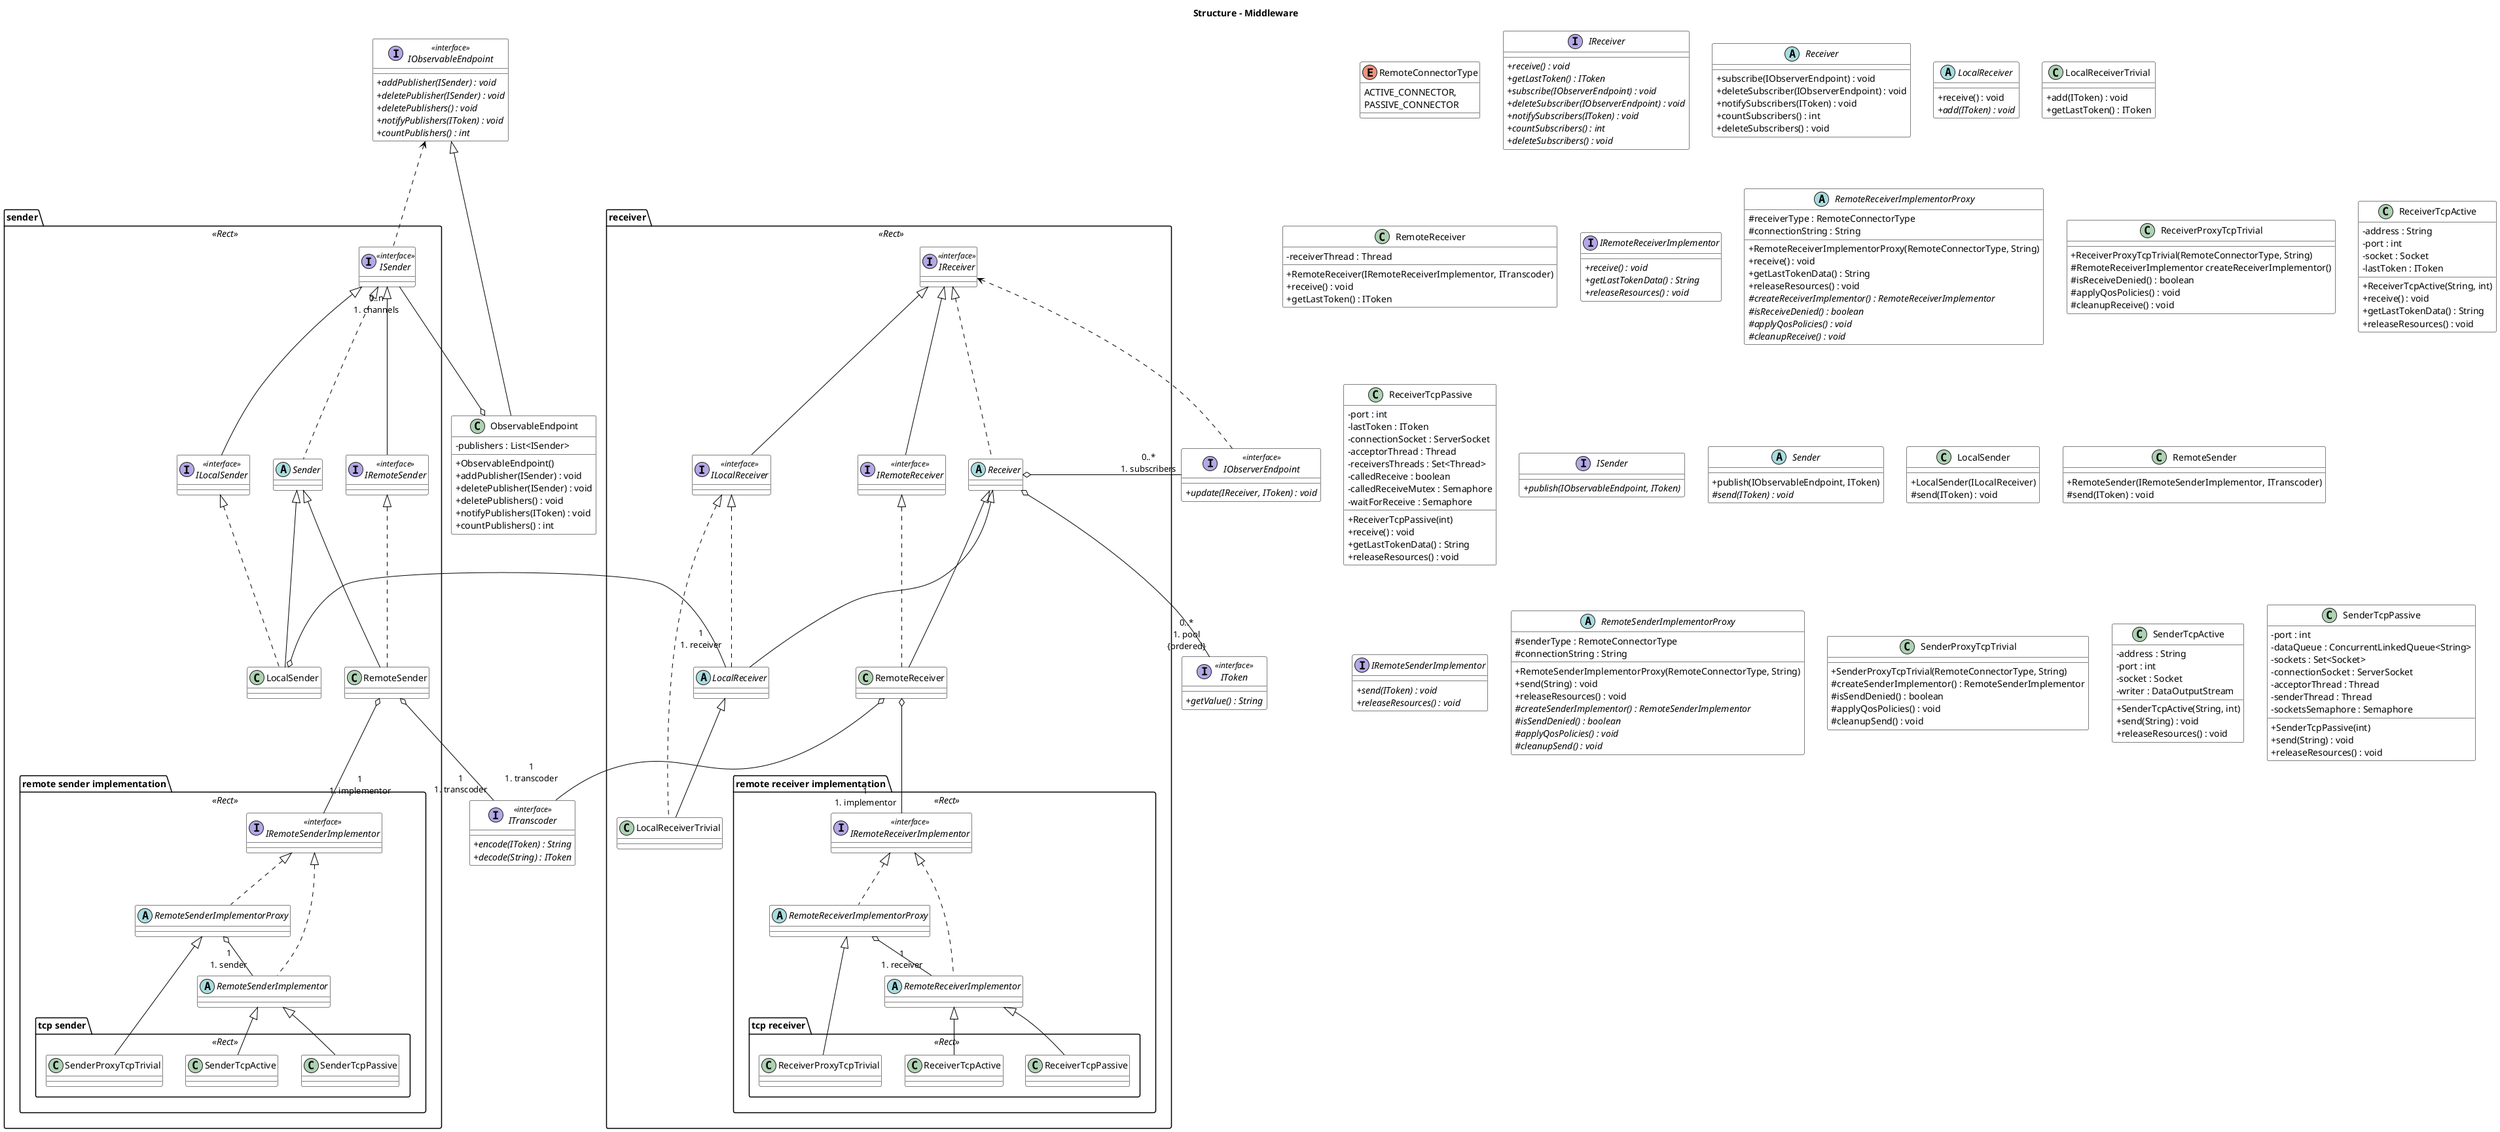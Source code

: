 @startuml


page 2x1

skinparam classAttributeIconSize 0
skinparam class {
  BackgroundColor white
  ArrowColor black
  BorderColor black
}
skinparam stereotypeIBackgroundColor 8FBF83
skinparam stereotypeCBackgroundColor 5EB8C0
skinparam stereotypeABackgroundColor F4F39C

title Structure - Middleware


interface IObservableEndpoint << interface >>
class ObservableEndpoint
interface IObserverEndpoint << interface >>
interface IToken << interface >>
interface ITranscoder << interface >>
enum RemoteConnectorType

IObservableEndpoint <|-- ObservableEndpoint

package receiver <<Rect>> {
  interface IReceiver << interface >>
  interface ILocalReceiver << interface >>
  interface IRemoteReceiver << interface >>
  abstract class Receiver
  abstract class LocalReceiver
  class LocalReceiverTrivial
  class RemoteReceiver

  IReceiver <|-- ILocalReceiver
  IReceiver <|-- IRemoteReceiver
  IReceiver <.. IObserverEndpoint
  IReceiver <|.. Receiver
  ILocalReceiver <|.. LocalReceiver
  ILocalReceiver <|.. LocalReceiverTrivial
  IRemoteReceiver <|.. RemoteReceiver
  Receiver <|-- LocalReceiver
  LocalReceiver <|-- LocalReceiverTrivial
  Receiver <|-- RemoteReceiver
  Receiver o-- "0..*\n# pool\n{ordered}" IToken
  IObserverEndpoint "0..*\n# subscribers" --o Receiver
  RemoteReceiver o-- "1\n# transcoder\n" ITranscoder

  package "remote receiver implementation" <<Rect>> {
    interface IRemoteReceiverImplementor << interface >>
    abstract class RemoteReceiverImplementorProxy
    abstract class RemoteReceiverImplementor

    RemoteReceiver o-- "1\n# implementor" IRemoteReceiverImplementor
    IRemoteReceiverImplementor <|.. RemoteReceiverImplementorProxy
    IRemoteReceiverImplementor <|.. RemoteReceiverImplementor
    RemoteReceiverImplementorProxy o-- "1\n# receiver" RemoteReceiverImplementor

    package "tcp receiver" <<Rect>> {
      class ReceiverProxyTcpTrivial
      class ReceiverTcpActive
      class ReceiverTcpPassive

      RemoteReceiverImplementorProxy <|-- ReceiverProxyTcpTrivial
      RemoteReceiverImplementor <|-- ReceiverTcpActive
      RemoteReceiverImplementor <|-- ReceiverTcpPassive
    }
  }
}

package sender <<Rect>> {
  interface ISender << interface >>
  interface ILocalSender << interface >>
  interface IRemoteSender << interface >>
  abstract class Sender
  class LocalSender
  class RemoteSender

  ISender <|-- ILocalSender
  ISender <|-- IRemoteSender
  IObservableEndpoint <.. ISender
  ISender "0..n\n# channels" --o ObservableEndpoint
  ISender <|.. Sender
  ILocalSender <|.. LocalSender
  IRemoteSender <|.. RemoteSender
  Sender <|-- RemoteSender
  Sender <|-- LocalSender
  LocalSender o-left- "1\n# receiver\n" LocalReceiver
  RemoteSender o-- "1\n# transcoder" ITranscoder

  package "remote sender implementation" <<Rect>> {
    interface IRemoteSenderImplementor << interface >>
    abstract class RemoteSenderImplementorProxy
    abstract class RemoteSenderImplementor

    RemoteSender o-- "1\n# implementor\n" IRemoteSenderImplementor
    IRemoteSenderImplementor <|.. RemoteSenderImplementorProxy
    IRemoteSenderImplementor <|.. RemoteSenderImplementor
    RemoteSenderImplementorProxy o-- "1\n# sender" RemoteSenderImplementor

    package "tcp sender" <<Rect>> {
      class SenderProxyTcpTrivial
      class SenderTcpActive
      class SenderTcpPassive

      RemoteSenderImplementorProxy <|-- SenderProxyTcpTrivial
      RemoteSenderImplementor <|-- SenderTcpActive
      RemoteSenderImplementor <|-- SenderTcpPassive
    }
  }
}


interface IObservableEndpoint {
  + {abstract} addPublisher(ISender) : void
  + {abstract} deletePublisher(ISender) : void
  + {abstract} deletePublishers() : void
  + {abstract} notifyPublishers(IToken) : void
  + {abstract} countPublishers() : int
}
class ObservableEndpoint {
  - publishers : List<ISender>
  + ObservableEndpoint()
  + addPublisher(ISender) : void
  + deletePublisher(ISender) : void
  + deletePublishers() : void
  + notifyPublishers(IToken) : void
  + countPublishers() : int
}

interface IObserverEndpoint {
  + {abstract} update(IReceiver, IToken) : void
}

interface IToken {
  + {abstract} getValue() : String
}

interface ITranscoder {
  + {abstract} encode(IToken) : String
  + {abstract} decode(String) : IToken
}

interface IReceiver {
  + {abstract} receive() : void
  + {abstract} getLastToken() : IToken
  + {abstract} subscribe(IObserverEndpoint) : void
  + {abstract} deleteSubscriber(IObserverEndpoint) : void
  + {abstract} notifySubscribers(IToken) : void
  + {abstract} countSubscribers() : int
  + {abstract} deleteSubscribers() : void
}
abstract class Receiver {
  + subscribe(IObserverEndpoint) : void
  + deleteSubscriber(IObserverEndpoint) : void
  + notifySubscribers(IToken) : void
  + countSubscribers() : int
  + deleteSubscribers() : void
}
abstract class LocalReceiver {
  + receive() : void
  + {abstract} add(IToken) : void
}
class LocalReceiverTrivial {
  + add(IToken) : void
  + getLastToken() : IToken
}
class RemoteReceiver {
  - receiverThread : Thread
  + RemoteReceiver(IRemoteReceiverImplementor, ITranscoder)
  + receive() : void
  + getLastToken() : IToken
}
enum RemoteConnectorType {
  ACTIVE_CONNECTOR,
  PASSIVE_CONNECTOR
}
interface IRemoteReceiverImplementor {
  + {abstract} receive() : void
  + {abstract} getLastTokenData() : String
  + {abstract} releaseResources() : void
}
abstract class RemoteReceiverImplementorProxy {
  # receiverType : RemoteConnectorType
  # connectionString : String
  + RemoteReceiverImplementorProxy(RemoteConnectorType, String)
  + receive() : void
  + getLastTokenData() : String
  + releaseResources() : void
  # {abstract} createReceiverImplementor() : RemoteReceiverImplementor
  # {abstract} isReceiveDenied() : boolean
  # {abstract} applyQosPolicies() : void
  # {abstract} cleanupReceive() : void
}

class ReceiverProxyTcpTrivial {
  + ReceiverProxyTcpTrivial(RemoteConnectorType, String)
  # RemoteReceiverImplementor createReceiverImplementor()
  # isReceiveDenied() : boolean
  # applyQosPolicies() : void
  # cleanupReceive() : void
}
class ReceiverTcpActive {
  - address : String
  - port : int
  - socket : Socket
  - lastToken : IToken
  + ReceiverTcpActive(String, int)
  + receive() : void
  + getLastTokenData() : String
  + releaseResources() : void
}
class ReceiverTcpPassive {
  - port : int
  - lastToken : IToken
  - connectionSocket : ServerSocket
  - acceptorThread : Thread
  - receiversThreads : Set<Thread>
  - calledReceive : boolean
  - calledReceiveMutex : Semaphore
  - waitForReceive : Semaphore
  + ReceiverTcpPassive(int)
  + receive() : void
  + getLastTokenData() : String
  + releaseResources() : void
}

interface ISender {
  + {abstract} publish(IObservableEndpoint, IToken)
}
abstract class Sender {
  + publish(IObservableEndpoint, IToken)
  # {abstract} send(IToken) : void
}
class LocalSender {
  + LocalSender(ILocalReceiver)
  # send(IToken) : void
}
class RemoteSender {
  + RemoteSender(IRemoteSenderImplementor, ITranscoder)
  # send(IToken) : void
}
interface IRemoteSenderImplementor {
  + {abstract} send(IToken) : void
  + {abstract} releaseResources() : void
}
abstract class RemoteSenderImplementorProxy {
  # senderType : RemoteConnectorType
  # connectionString : String
  + RemoteSenderImplementorProxy(RemoteConnectorType, String)
  + send(String) : void
  + releaseResources() : void
  # {abstract} createSenderImplementor() : RemoteSenderImplementor
  # {abstract} isSendDenied() : boolean
  # {abstract} applyQosPolicies() : void
  # {abstract} cleanupSend() : void
}

class SenderProxyTcpTrivial {
  + SenderProxyTcpTrivial(RemoteConnectorType, String)
  # createSenderImplementor() : RemoteSenderImplementor
  # isSendDenied() : boolean
  # applyQosPolicies() : void
  # cleanupSend() : void
}
class SenderTcpActive {
  - address : String
  - port : int
  - socket : Socket
  - writer : DataOutputStream
  + SenderTcpActive(String, int)
  + send(String) : void
  + releaseResources() : void
}
class SenderTcpPassive {
  - port : int
  - dataQueue : ConcurrentLinkedQueue<String>
  - sockets : Set<Socket>
  - connectionSocket : ServerSocket
  - acceptorThread : Thread
  - senderThread : Thread
  - socketsSemaphore : Semaphore
  + SenderTcpPassive(int)
  + send(String) : void
  + releaseResources() : void
}


@enduml
